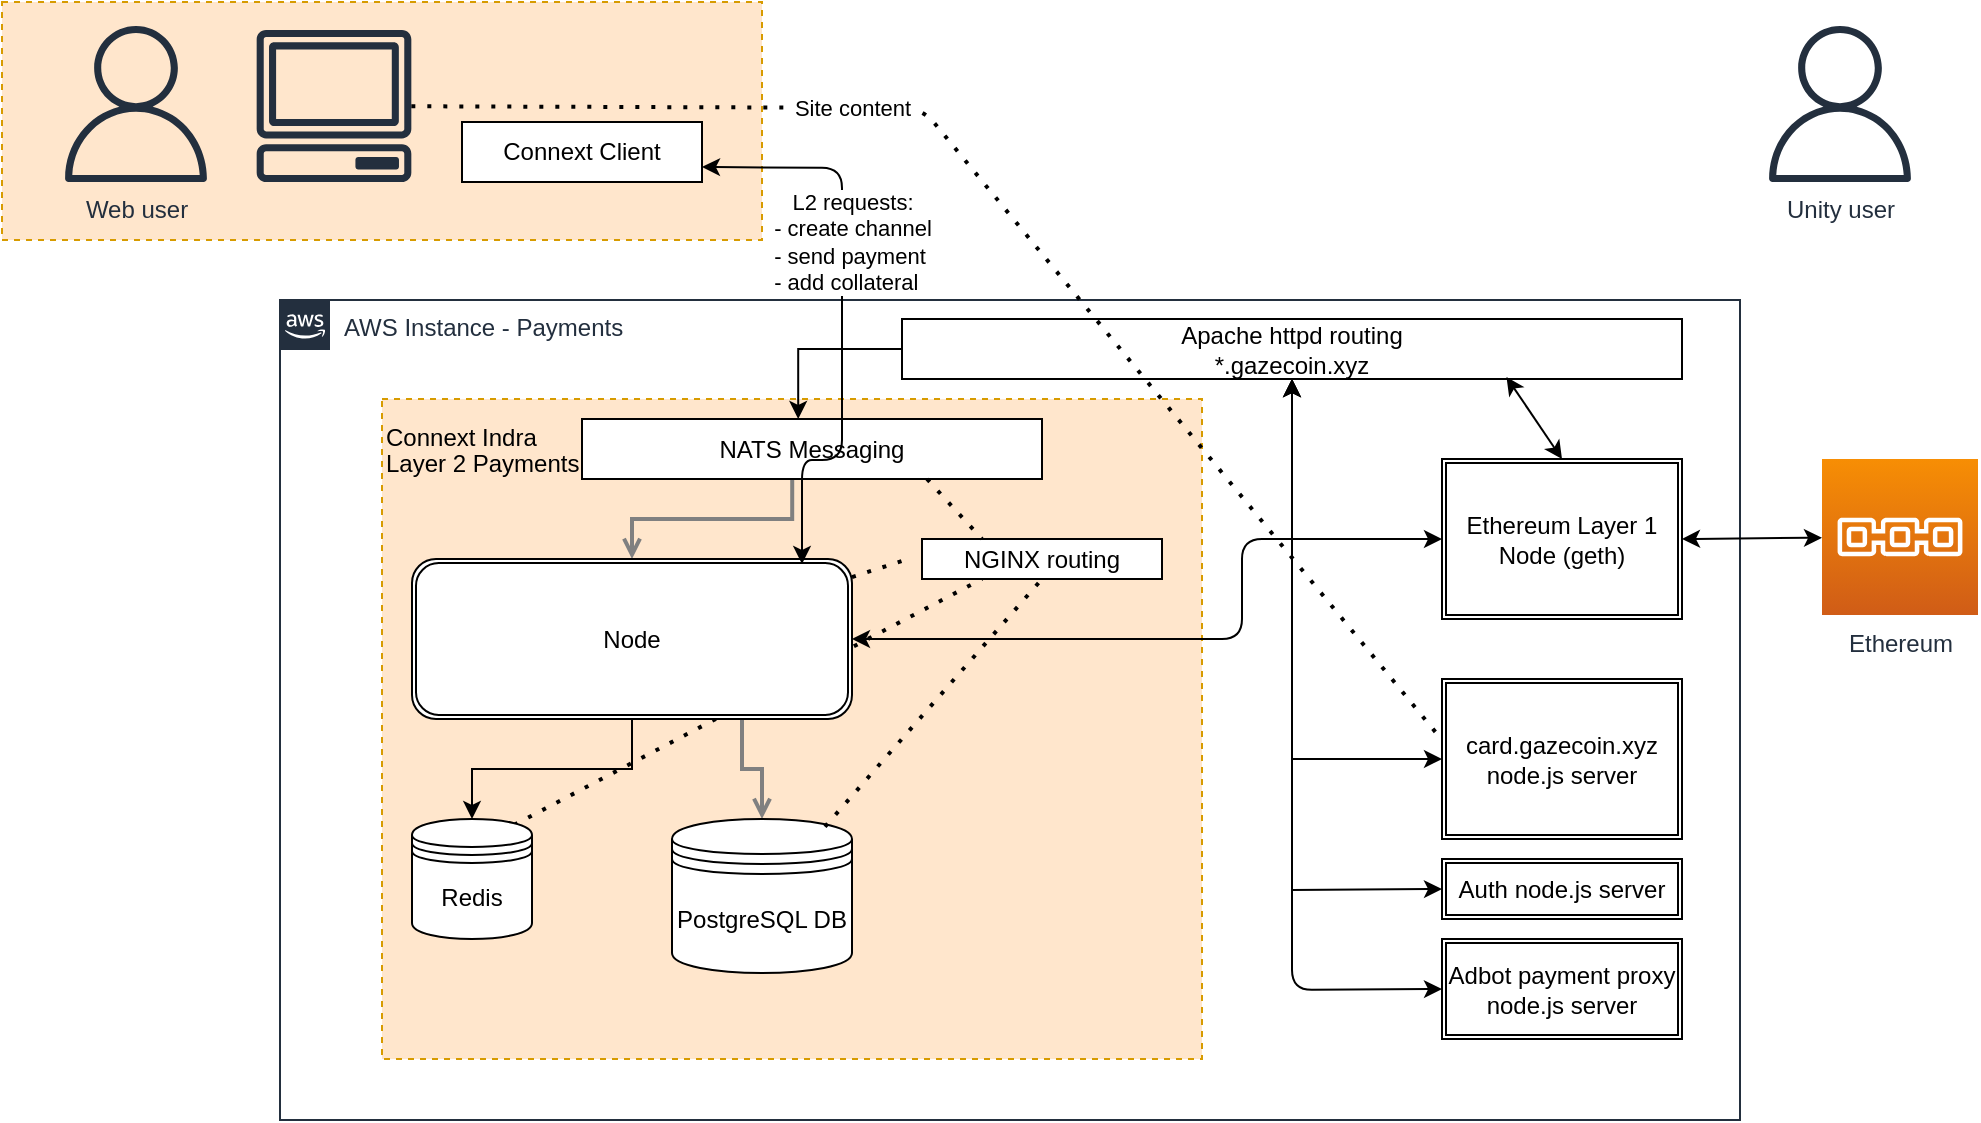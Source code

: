 <mxfile version="13.7.5" type="github">
  <diagram id="Ht1M8jgEwFfnCIfOTk4-" name="Page-1">
    <mxGraphModel dx="1180" dy="2350" grid="1" gridSize="10" guides="1" tooltips="1" connect="1" arrows="1" fold="1" page="1" pageScale="1" pageWidth="1169" pageHeight="827" math="0" shadow="0">
      <root>
        <mxCell id="0" />
        <mxCell id="1" parent="0" />
        <mxCell id="3GUSIG28P1bqkNb9e1wR-44" value="" style="rounded=0;whiteSpace=wrap;html=1;fillColor=#ffe6cc;strokeColor=#d79b00;dashed=1;" vertex="1" parent="1">
          <mxGeometry x="80" y="-839" width="380" height="119" as="geometry" />
        </mxCell>
        <mxCell id="3GUSIG28P1bqkNb9e1wR-15" value="&lt;p style=&quot;line-height: 10%&quot;&gt;Connext Indra&lt;/p&gt;&lt;p style=&quot;line-height: 10%&quot;&gt;Layer 2 Payments&lt;/p&gt;" style="rounded=0;whiteSpace=wrap;html=1;align=left;horizontal=1;verticalAlign=top;fillColor=#ffe6cc;strokeColor=#d79b00;dashed=1;" vertex="1" parent="1">
          <mxGeometry x="270" y="-640.5" width="410" height="330" as="geometry" />
        </mxCell>
        <mxCell id="3GUSIG28P1bqkNb9e1wR-33" value="" style="endArrow=none;dashed=1;html=1;dashPattern=1 3;strokeWidth=2;fontColor=#000000;entryX=0.25;entryY=1;entryDx=0;entryDy=0;exitX=0.85;exitY=0.05;exitDx=0;exitDy=0;exitPerimeter=0;" edge="1" parent="1" source="3GUSIG28P1bqkNb9e1wR-5" target="3GUSIG28P1bqkNb9e1wR-30">
          <mxGeometry width="50" height="50" relative="1" as="geometry">
            <mxPoint x="562.5" y="-580.5" as="sourcePoint" />
            <mxPoint x="590" y="-550.5" as="targetPoint" />
          </mxGeometry>
        </mxCell>
        <mxCell id="UEzPUAAOIrF-is8g5C7q-175" value="AWS Instance - Payments" style="points=[[0,0],[0.25,0],[0.5,0],[0.75,0],[1,0],[1,0.25],[1,0.5],[1,0.75],[1,1],[0.75,1],[0.5,1],[0.25,1],[0,1],[0,0.75],[0,0.5],[0,0.25]];outlineConnect=0;gradientColor=none;html=1;whiteSpace=wrap;fontSize=12;fontStyle=0;shape=mxgraph.aws4.group;grIcon=mxgraph.aws4.group_aws_cloud_alt;strokeColor=#232F3E;fillColor=none;verticalAlign=top;align=left;spacingLeft=30;fontColor=#232F3E;dashed=0;labelBackgroundColor=#ffffff;" parent="1" vertex="1">
          <mxGeometry x="219" y="-690" width="730" height="410" as="geometry" />
        </mxCell>
        <mxCell id="UEzPUAAOIrF-is8g5C7q-195" style="edgeStyle=orthogonalEdgeStyle;rounded=0;orthogonalLoop=1;jettySize=auto;html=1;startArrow=none;startFill=0;endArrow=open;endFill=0;strokeColor=#808080;strokeWidth=2;exitX=0.75;exitY=1;exitDx=0;exitDy=0;entryX=0.5;entryY=0;entryDx=0;entryDy=0;" parent="1" source="3GUSIG28P1bqkNb9e1wR-1" target="3GUSIG28P1bqkNb9e1wR-3" edge="1">
          <mxGeometry relative="1" as="geometry">
            <mxPoint x="324" y="-610.9" as="sourcePoint" />
            <mxPoint x="570" y="-613" as="targetPoint" />
          </mxGeometry>
        </mxCell>
        <mxCell id="UEzPUAAOIrF-is8g5C7q-198" style="edgeStyle=orthogonalEdgeStyle;rounded=0;orthogonalLoop=1;jettySize=auto;html=1;startArrow=none;startFill=0;endArrow=open;endFill=0;strokeColor=#808080;strokeWidth=2;exitX=0.457;exitY=0.967;exitDx=0;exitDy=0;entryX=0.5;entryY=0;entryDx=0;entryDy=0;exitPerimeter=0;" parent="1" source="3GUSIG28P1bqkNb9e1wR-4" target="3GUSIG28P1bqkNb9e1wR-1" edge="1">
          <mxGeometry relative="1" as="geometry">
            <Array as="points" />
            <mxPoint x="570" y="-590" as="sourcePoint" />
            <mxPoint x="355" y="-400.5" as="targetPoint" />
          </mxGeometry>
        </mxCell>
        <mxCell id="3GUSIG28P1bqkNb9e1wR-8" style="edgeStyle=orthogonalEdgeStyle;rounded=0;orthogonalLoop=1;jettySize=auto;html=1;exitX=0.5;exitY=1;exitDx=0;exitDy=0;" edge="1" parent="1" source="3GUSIG28P1bqkNb9e1wR-1" target="3GUSIG28P1bqkNb9e1wR-5">
          <mxGeometry relative="1" as="geometry" />
        </mxCell>
        <mxCell id="3GUSIG28P1bqkNb9e1wR-1" value="Node" style="shape=ext;double=1;rounded=1;whiteSpace=wrap;html=1;" vertex="1" parent="1">
          <mxGeometry x="285" y="-560.5" width="220" height="80" as="geometry" />
        </mxCell>
        <mxCell id="3GUSIG28P1bqkNb9e1wR-3" value="PostgreSQL DB" style="shape=datastore;whiteSpace=wrap;html=1;" vertex="1" parent="1">
          <mxGeometry x="415" y="-430.5" width="90" height="77" as="geometry" />
        </mxCell>
        <mxCell id="3GUSIG28P1bqkNb9e1wR-4" value="NATS Messaging" style="rounded=0;whiteSpace=wrap;html=1;" vertex="1" parent="1">
          <mxGeometry x="370" y="-630.5" width="230" height="30" as="geometry" />
        </mxCell>
        <mxCell id="3GUSIG28P1bqkNb9e1wR-5" value="Redis" style="shape=datastore;whiteSpace=wrap;html=1;" vertex="1" parent="1">
          <mxGeometry x="285" y="-430.5" width="60" height="60" as="geometry" />
        </mxCell>
        <mxCell id="3GUSIG28P1bqkNb9e1wR-14" style="edgeStyle=orthogonalEdgeStyle;rounded=0;orthogonalLoop=1;jettySize=auto;html=1;exitX=0;exitY=0.5;exitDx=0;exitDy=0;entryX=0.47;entryY=0;entryDx=0;entryDy=0;entryPerimeter=0;endArrow=classic;endFill=1;" edge="1" parent="1" source="3GUSIG28P1bqkNb9e1wR-11" target="3GUSIG28P1bqkNb9e1wR-4">
          <mxGeometry relative="1" as="geometry" />
        </mxCell>
        <mxCell id="3GUSIG28P1bqkNb9e1wR-11" value="Apache httpd routing&lt;br&gt;*.gazecoin.xyz" style="rounded=0;whiteSpace=wrap;html=1;" vertex="1" parent="1">
          <mxGeometry x="530" y="-680.5" width="390" height="30" as="geometry" />
        </mxCell>
        <mxCell id="3GUSIG28P1bqkNb9e1wR-16" value="Ethereum Layer 1 Node (geth)" style="shape=ext;double=1;rounded=0;whiteSpace=wrap;html=1;" vertex="1" parent="1">
          <mxGeometry x="800" y="-610.5" width="120" height="80" as="geometry" />
        </mxCell>
        <mxCell id="3GUSIG28P1bqkNb9e1wR-18" value="Ethereum" style="outlineConnect=0;fontColor=#232F3E;gradientColor=#F78E04;gradientDirection=north;fillColor=#D05C17;strokeColor=#ffffff;dashed=0;verticalLabelPosition=bottom;verticalAlign=top;align=center;html=1;fontSize=12;fontStyle=0;aspect=fixed;shape=mxgraph.aws4.resourceIcon;resIcon=mxgraph.aws4.blockchain;" vertex="1" parent="1">
          <mxGeometry x="990" y="-610.5" width="78" height="78" as="geometry" />
        </mxCell>
        <mxCell id="3GUSIG28P1bqkNb9e1wR-19" value="" style="endArrow=classic;startArrow=classic;html=1;fontColor=#000000;exitX=1;exitY=0.5;exitDx=0;exitDy=0;" edge="1" parent="1" source="3GUSIG28P1bqkNb9e1wR-16" target="3GUSIG28P1bqkNb9e1wR-18">
          <mxGeometry width="50" height="50" relative="1" as="geometry">
            <mxPoint x="560" y="-480.5" as="sourcePoint" />
            <mxPoint x="610" y="-530.5" as="targetPoint" />
          </mxGeometry>
        </mxCell>
        <mxCell id="3GUSIG28P1bqkNb9e1wR-20" value="card.gazecoin.xyz node.js server" style="shape=ext;double=1;rounded=0;whiteSpace=wrap;html=1;fontColor=#000000;" vertex="1" parent="1">
          <mxGeometry x="800" y="-500.5" width="120" height="80" as="geometry" />
        </mxCell>
        <mxCell id="3GUSIG28P1bqkNb9e1wR-21" value="" style="endArrow=classic;startArrow=classic;html=1;fontColor=#000000;entryX=0.5;entryY=1;entryDx=0;entryDy=0;exitX=0;exitY=0.5;exitDx=0;exitDy=0;edgeStyle=orthogonalEdgeStyle;rounded=0;" edge="1" parent="1" source="3GUSIG28P1bqkNb9e1wR-20" target="3GUSIG28P1bqkNb9e1wR-11">
          <mxGeometry width="50" height="50" relative="1" as="geometry">
            <mxPoint x="560" y="-480.5" as="sourcePoint" />
            <mxPoint x="610" y="-530.5" as="targetPoint" />
          </mxGeometry>
        </mxCell>
        <mxCell id="3GUSIG28P1bqkNb9e1wR-24" value="" style="endArrow=classic;startArrow=classic;html=1;fontColor=#000000;entryX=0.775;entryY=0.967;entryDx=0;entryDy=0;entryPerimeter=0;exitX=0.5;exitY=0;exitDx=0;exitDy=0;" edge="1" parent="1" source="3GUSIG28P1bqkNb9e1wR-16" target="3GUSIG28P1bqkNb9e1wR-11">
          <mxGeometry width="50" height="50" relative="1" as="geometry">
            <mxPoint x="560" y="-480.5" as="sourcePoint" />
            <mxPoint x="610" y="-530.5" as="targetPoint" />
          </mxGeometry>
        </mxCell>
        <mxCell id="3GUSIG28P1bqkNb9e1wR-25" value="Auth node.js server" style="shape=ext;double=1;rounded=0;whiteSpace=wrap;html=1;fontColor=#000000;" vertex="1" parent="1">
          <mxGeometry x="800" y="-410.5" width="120" height="30" as="geometry" />
        </mxCell>
        <mxCell id="3GUSIG28P1bqkNb9e1wR-26" value="Adbot payment proxy&lt;br&gt;node.js server" style="shape=ext;double=1;rounded=0;whiteSpace=wrap;html=1;fontColor=#000000;" vertex="1" parent="1">
          <mxGeometry x="800" y="-370.5" width="120" height="50" as="geometry" />
        </mxCell>
        <mxCell id="3GUSIG28P1bqkNb9e1wR-27" value="" style="endArrow=classic;startArrow=classic;html=1;fontColor=#000000;exitX=0;exitY=0.5;exitDx=0;exitDy=0;rounded=0;entryX=0.5;entryY=1;entryDx=0;entryDy=0;" edge="1" parent="1" source="3GUSIG28P1bqkNb9e1wR-25" target="3GUSIG28P1bqkNb9e1wR-11">
          <mxGeometry width="50" height="50" relative="1" as="geometry">
            <mxPoint x="560" y="-500.5" as="sourcePoint" />
            <mxPoint x="780" y="-650.5" as="targetPoint" />
            <Array as="points">
              <mxPoint x="725" y="-395" />
            </Array>
          </mxGeometry>
        </mxCell>
        <mxCell id="3GUSIG28P1bqkNb9e1wR-29" value="" style="endArrow=classic;startArrow=classic;html=1;fontColor=#000000;exitX=0;exitY=0.5;exitDx=0;exitDy=0;entryX=0.5;entryY=1;entryDx=0;entryDy=0;" edge="1" parent="1" source="3GUSIG28P1bqkNb9e1wR-26" target="3GUSIG28P1bqkNb9e1wR-11">
          <mxGeometry width="50" height="50" relative="1" as="geometry">
            <mxPoint x="560" y="-500.5" as="sourcePoint" />
            <mxPoint x="780" y="-650.5" as="targetPoint" />
            <Array as="points">
              <mxPoint x="725" y="-345" />
            </Array>
          </mxGeometry>
        </mxCell>
        <mxCell id="3GUSIG28P1bqkNb9e1wR-30" value="NGINX routing" style="rounded=0;whiteSpace=wrap;html=1;" vertex="1" parent="1">
          <mxGeometry x="540" y="-570.5" width="120" height="20" as="geometry" />
        </mxCell>
        <mxCell id="3GUSIG28P1bqkNb9e1wR-31" value="" style="endArrow=none;dashed=1;html=1;dashPattern=1 3;strokeWidth=2;fontColor=#000000;entryX=0.25;entryY=0;entryDx=0;entryDy=0;exitX=0.75;exitY=1;exitDx=0;exitDy=0;" edge="1" parent="1" source="3GUSIG28P1bqkNb9e1wR-4" target="3GUSIG28P1bqkNb9e1wR-30">
          <mxGeometry width="50" height="50" relative="1" as="geometry">
            <mxPoint x="560" y="-500.5" as="sourcePoint" />
            <mxPoint x="610" y="-550.5" as="targetPoint" />
          </mxGeometry>
        </mxCell>
        <mxCell id="3GUSIG28P1bqkNb9e1wR-32" value="" style="endArrow=none;dashed=1;html=1;dashPattern=1 3;strokeWidth=2;fontColor=#000000;entryX=-0.058;entryY=0.5;entryDx=0;entryDy=0;exitX=1;exitY=0.113;exitDx=0;exitDy=0;entryPerimeter=0;exitPerimeter=0;" edge="1" parent="1" source="3GUSIG28P1bqkNb9e1wR-1" target="3GUSIG28P1bqkNb9e1wR-30">
          <mxGeometry width="50" height="50" relative="1" as="geometry">
            <mxPoint x="552.5" y="-590.5" as="sourcePoint" />
            <mxPoint x="580" y="-560.5" as="targetPoint" />
          </mxGeometry>
        </mxCell>
        <mxCell id="3GUSIG28P1bqkNb9e1wR-34" value="" style="endArrow=none;dashed=1;html=1;dashPattern=1 3;strokeWidth=2;fontColor=#000000;entryX=0.5;entryY=1;entryDx=0;entryDy=0;exitX=0.85;exitY=0.05;exitDx=0;exitDy=0;exitPerimeter=0;" edge="1" parent="1" source="3GUSIG28P1bqkNb9e1wR-3" target="3GUSIG28P1bqkNb9e1wR-30">
          <mxGeometry width="50" height="50" relative="1" as="geometry">
            <mxPoint x="572.5" y="-570.5" as="sourcePoint" />
            <mxPoint x="600" y="-540.5" as="targetPoint" />
          </mxGeometry>
        </mxCell>
        <mxCell id="3GUSIG28P1bqkNb9e1wR-35" value="" style="endArrow=classic;startArrow=classic;html=1;fontColor=#000000;exitX=1;exitY=0.5;exitDx=0;exitDy=0;entryX=0;entryY=0.5;entryDx=0;entryDy=0;" edge="1" parent="1" source="3GUSIG28P1bqkNb9e1wR-1" target="3GUSIG28P1bqkNb9e1wR-16">
          <mxGeometry width="50" height="50" relative="1" as="geometry">
            <mxPoint x="560" y="-500.5" as="sourcePoint" />
            <mxPoint x="610" y="-550.5" as="targetPoint" />
            <Array as="points">
              <mxPoint x="700" y="-520.5" />
              <mxPoint x="700" y="-570.5" />
            </Array>
          </mxGeometry>
        </mxCell>
        <mxCell id="3GUSIG28P1bqkNb9e1wR-38" value="" style="outlineConnect=0;fontColor=#232F3E;gradientColor=none;fillColor=#232F3E;strokeColor=none;dashed=0;verticalLabelPosition=bottom;verticalAlign=top;align=center;html=1;fontSize=12;fontStyle=0;aspect=fixed;pointerEvents=1;shape=mxgraph.aws4.client;" vertex="1" parent="1">
          <mxGeometry x="207" y="-825" width="78" height="76" as="geometry" />
        </mxCell>
        <mxCell id="3GUSIG28P1bqkNb9e1wR-39" value="Unity user" style="outlineConnect=0;fontColor=#232F3E;gradientColor=none;fillColor=#232F3E;strokeColor=none;dashed=0;verticalLabelPosition=bottom;verticalAlign=top;align=center;html=1;fontSize=12;fontStyle=0;aspect=fixed;pointerEvents=1;shape=mxgraph.aws4.user;" vertex="1" parent="1">
          <mxGeometry x="960" y="-827" width="78" height="78" as="geometry" />
        </mxCell>
        <mxCell id="3GUSIG28P1bqkNb9e1wR-40" value="Web user" style="outlineConnect=0;fontColor=#232F3E;gradientColor=none;fillColor=#232F3E;strokeColor=none;dashed=0;verticalLabelPosition=bottom;verticalAlign=top;align=center;html=1;fontSize=12;fontStyle=0;aspect=fixed;pointerEvents=1;shape=mxgraph.aws4.user;" vertex="1" parent="1">
          <mxGeometry x="108" y="-827" width="78" height="78" as="geometry" />
        </mxCell>
        <mxCell id="3GUSIG28P1bqkNb9e1wR-41" value="" style="endArrow=none;dashed=1;html=1;dashPattern=1 3;strokeWidth=2;fontColor=#000000;entryX=0;entryY=0.381;entryDx=0;entryDy=0;entryPerimeter=0;" edge="1" parent="1" source="3GUSIG28P1bqkNb9e1wR-38" target="3GUSIG28P1bqkNb9e1wR-20">
          <mxGeometry width="50" height="50" relative="1" as="geometry">
            <mxPoint x="560" y="-700" as="sourcePoint" />
            <mxPoint x="610" y="-750" as="targetPoint" />
            <Array as="points">
              <mxPoint x="540" y="-786" />
            </Array>
          </mxGeometry>
        </mxCell>
        <mxCell id="3GUSIG28P1bqkNb9e1wR-42" value="Site content" style="edgeLabel;html=1;align=center;verticalAlign=middle;resizable=0;points=[];fontColor=#000000;" vertex="1" connectable="0" parent="3GUSIG28P1bqkNb9e1wR-41">
          <mxGeometry x="0.437" relative="1" as="geometry">
            <mxPoint x="-175.94" y="-172.28" as="offset" />
          </mxGeometry>
        </mxCell>
        <mxCell id="3GUSIG28P1bqkNb9e1wR-43" value="Connext Client" style="rounded=0;whiteSpace=wrap;html=1;fontColor=#000000;" vertex="1" parent="1">
          <mxGeometry x="310" y="-779" width="120" height="30" as="geometry" />
        </mxCell>
        <mxCell id="3GUSIG28P1bqkNb9e1wR-45" value="" style="endArrow=classic;startArrow=classic;html=1;fontColor=#000000;exitX=1;exitY=0.75;exitDx=0;exitDy=0;" edge="1" parent="1" source="3GUSIG28P1bqkNb9e1wR-43">
          <mxGeometry width="50" height="50" relative="1" as="geometry">
            <mxPoint x="560" y="-490" as="sourcePoint" />
            <mxPoint x="480" y="-558" as="targetPoint" />
            <Array as="points">
              <mxPoint x="500" y="-756" />
              <mxPoint x="500" y="-610" />
              <mxPoint x="480" y="-610" />
              <mxPoint x="480" y="-580" />
              <mxPoint x="480" y="-558" />
            </Array>
          </mxGeometry>
        </mxCell>
        <mxCell id="3GUSIG28P1bqkNb9e1wR-46" value="L2 requests:&lt;br&gt;- create channel&lt;br&gt;&lt;div style=&quot;text-align: left&quot;&gt;- send payment&lt;/div&gt;&lt;div style=&quot;text-align: left&quot;&gt;- add collateral&lt;/div&gt;" style="edgeLabel;html=1;align=center;verticalAlign=middle;resizable=0;points=[];fontColor=#000000;" vertex="1" connectable="0" parent="3GUSIG28P1bqkNb9e1wR-45">
          <mxGeometry x="-0.109" y="1" relative="1" as="geometry">
            <mxPoint x="4" y="-22" as="offset" />
          </mxGeometry>
        </mxCell>
      </root>
    </mxGraphModel>
  </diagram>
</mxfile>
